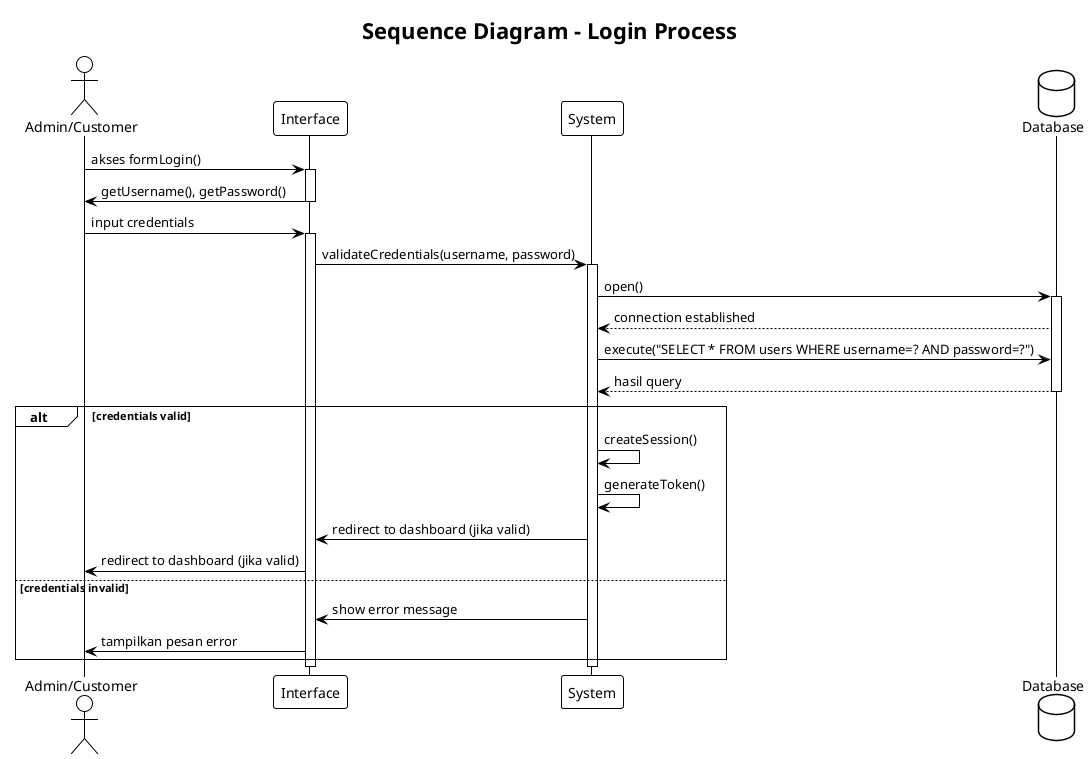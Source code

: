 @startuml Sequence_Diagram_Login
!theme plain
title Sequence Diagram - Login Process

actor "Admin/Customer" as User
participant "Interface" as UI
participant "System" as System
database "Database" as DB

User -> UI: akses formLogin()
activate UI
UI -> User: getUsername(), getPassword()
deactivate UI

User -> UI: input credentials
activate UI
UI -> System: validateCredentials(username, password)
activate System

System -> DB: open()
activate DB
DB --> System: connection established

System -> DB: execute("SELECT * FROM users WHERE username=? AND password=?")
DB --> System: hasil query
deactivate DB

alt credentials valid
    System -> System: createSession()
    System -> System: generateToken()
    System -> UI: redirect to dashboard (jika valid)
    UI -> User: redirect to dashboard (jika valid)
else credentials invalid
    System -> UI: show error message
    UI -> User: tampilkan pesan error
end

deactivate System
deactivate UI

@enduml